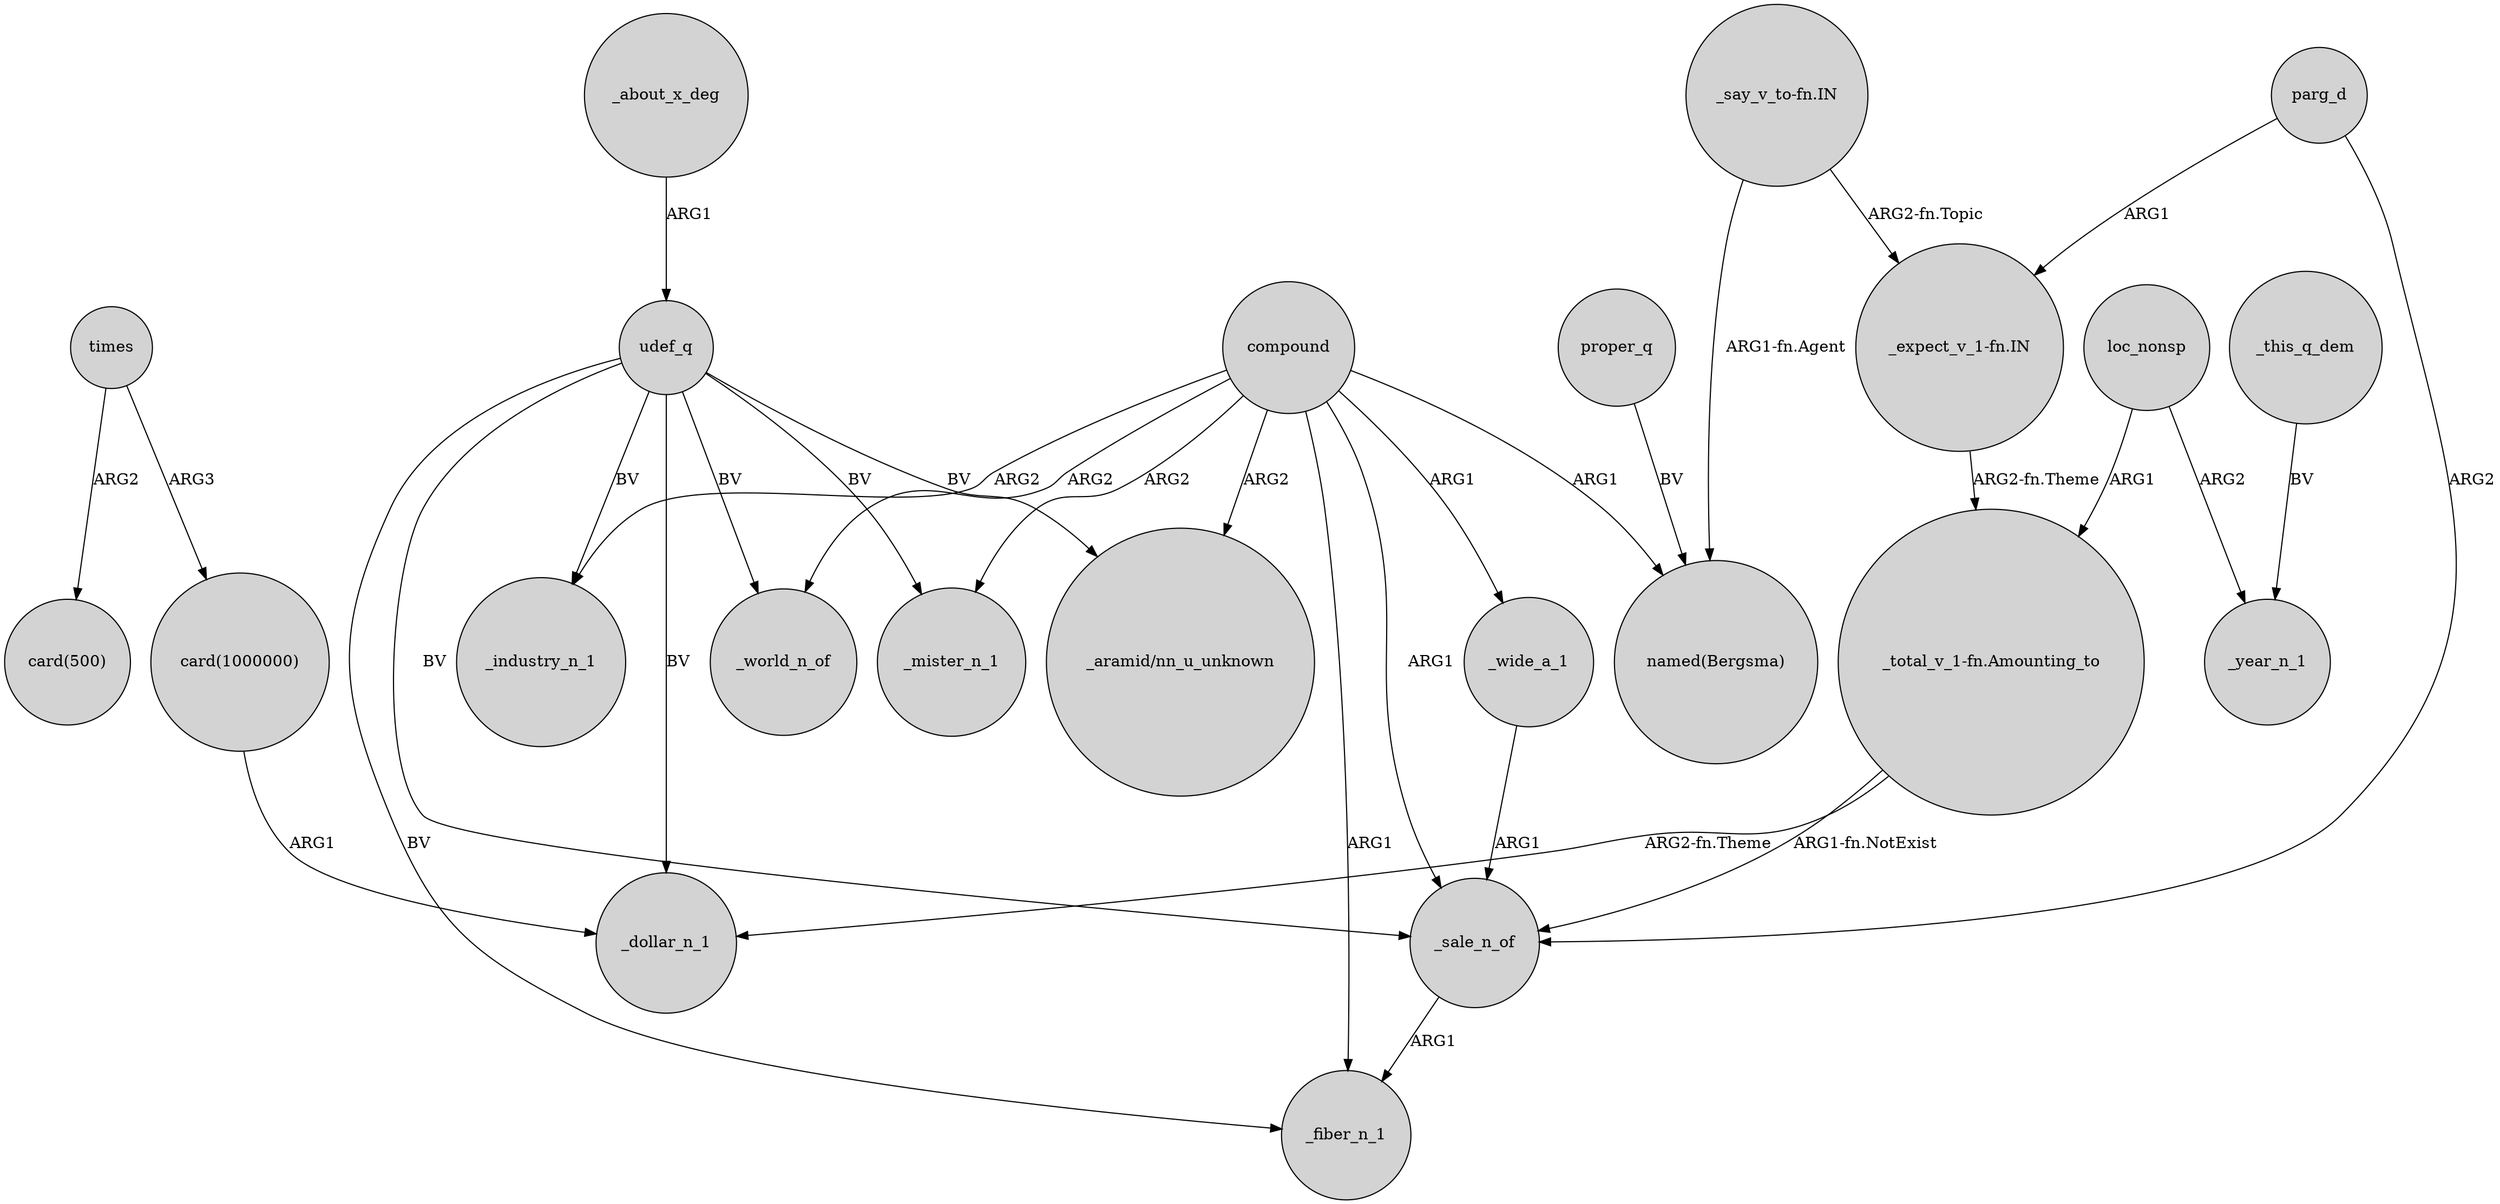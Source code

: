 digraph {
	node [shape=circle style=filled]
	udef_q -> "_aramid/nn_u_unknown" [label=BV]
	"card(1000000)" -> _dollar_n_1 [label=ARG1]
	proper_q -> "named(Bergsma)" [label=BV]
	"_expect_v_1-fn.IN" -> "_total_v_1-fn.Amounting_to" [label="ARG2-fn.Theme"]
	compound -> _world_n_of [label=ARG2]
	compound -> _mister_n_1 [label=ARG2]
	udef_q -> _mister_n_1 [label=BV]
	udef_q -> _fiber_n_1 [label=BV]
	compound -> "_aramid/nn_u_unknown" [label=ARG2]
	udef_q -> _world_n_of [label=BV]
	_about_x_deg -> udef_q [label=ARG1]
	_wide_a_1 -> _sale_n_of [label=ARG1]
	_sale_n_of -> _fiber_n_1 [label=ARG1]
	compound -> _wide_a_1 [label=ARG1]
	compound -> _industry_n_1 [label=ARG2]
	times -> "card(1000000)" [label=ARG3]
	parg_d -> _sale_n_of [label=ARG2]
	times -> "card(500)" [label=ARG2]
	parg_d -> "_expect_v_1-fn.IN" [label=ARG1]
	loc_nonsp -> _year_n_1 [label=ARG2]
	"_total_v_1-fn.Amounting_to" -> _sale_n_of [label="ARG1-fn.NotExist"]
	loc_nonsp -> "_total_v_1-fn.Amounting_to" [label=ARG1]
	udef_q -> _sale_n_of [label=BV]
	compound -> "named(Bergsma)" [label=ARG1]
	"_say_v_to-fn.IN" -> "_expect_v_1-fn.IN" [label="ARG2-fn.Topic"]
	compound -> _fiber_n_1 [label=ARG1]
	"_say_v_to-fn.IN" -> "named(Bergsma)" [label="ARG1-fn.Agent"]
	"_total_v_1-fn.Amounting_to" -> _dollar_n_1 [label="ARG2-fn.Theme"]
	udef_q -> _industry_n_1 [label=BV]
	compound -> _sale_n_of [label=ARG1]
	udef_q -> _dollar_n_1 [label=BV]
	_this_q_dem -> _year_n_1 [label=BV]
}
